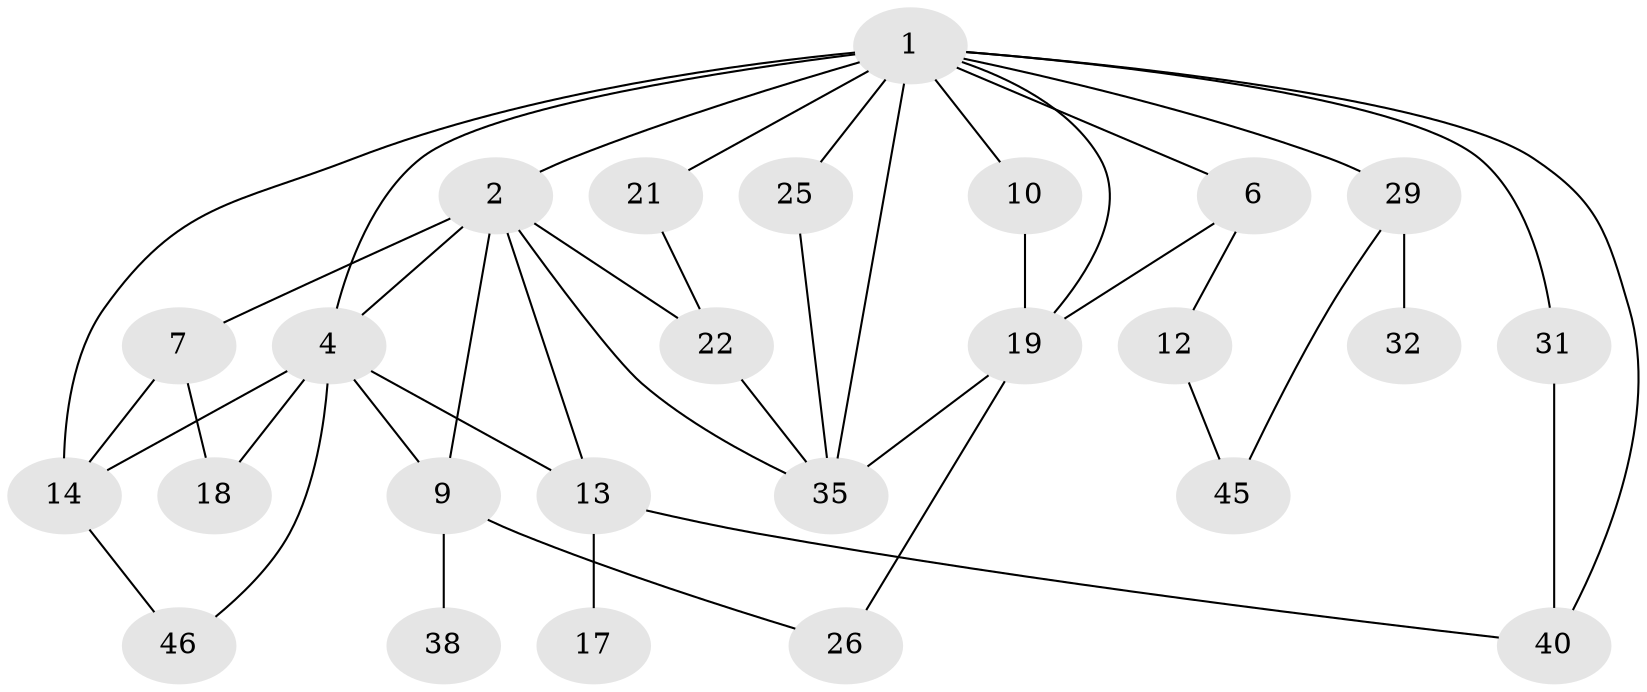 // original degree distribution, {5: 0.02, 7: 0.02, 8: 0.02, 3: 0.34, 4: 0.14, 6: 0.04, 2: 0.32, 1: 0.1}
// Generated by graph-tools (version 1.1) at 2025/13/03/09/25 04:13:20]
// undirected, 25 vertices, 42 edges
graph export_dot {
graph [start="1"]
  node [color=gray90,style=filled];
  1 [super="+15+3"];
  2;
  4 [super="+16"];
  6;
  7;
  9 [super="+34+20"];
  10;
  12;
  13;
  14 [super="+27"];
  17;
  18;
  19 [super="+24"];
  21;
  22 [super="+33"];
  25;
  26;
  29 [super="+43"];
  31;
  32;
  35 [super="+42+36"];
  38;
  40;
  45;
  46;
  1 -- 2;
  1 -- 6;
  1 -- 10;
  1 -- 25 [weight=2];
  1 -- 40;
  1 -- 14 [weight=2];
  1 -- 19 [weight=2];
  1 -- 21 [weight=2];
  1 -- 29 [weight=2];
  1 -- 31;
  1 -- 35;
  1 -- 4;
  2 -- 4;
  2 -- 7;
  2 -- 9;
  2 -- 13;
  2 -- 22;
  2 -- 35;
  4 -- 14;
  4 -- 18;
  4 -- 9;
  4 -- 13;
  4 -- 46;
  6 -- 12;
  6 -- 19;
  7 -- 18;
  7 -- 14;
  9 -- 26;
  9 -- 38;
  10 -- 19;
  12 -- 45;
  13 -- 17;
  13 -- 40;
  14 -- 46;
  19 -- 26;
  19 -- 35;
  21 -- 22;
  22 -- 35;
  25 -- 35;
  29 -- 32;
  29 -- 45;
  31 -- 40;
}
